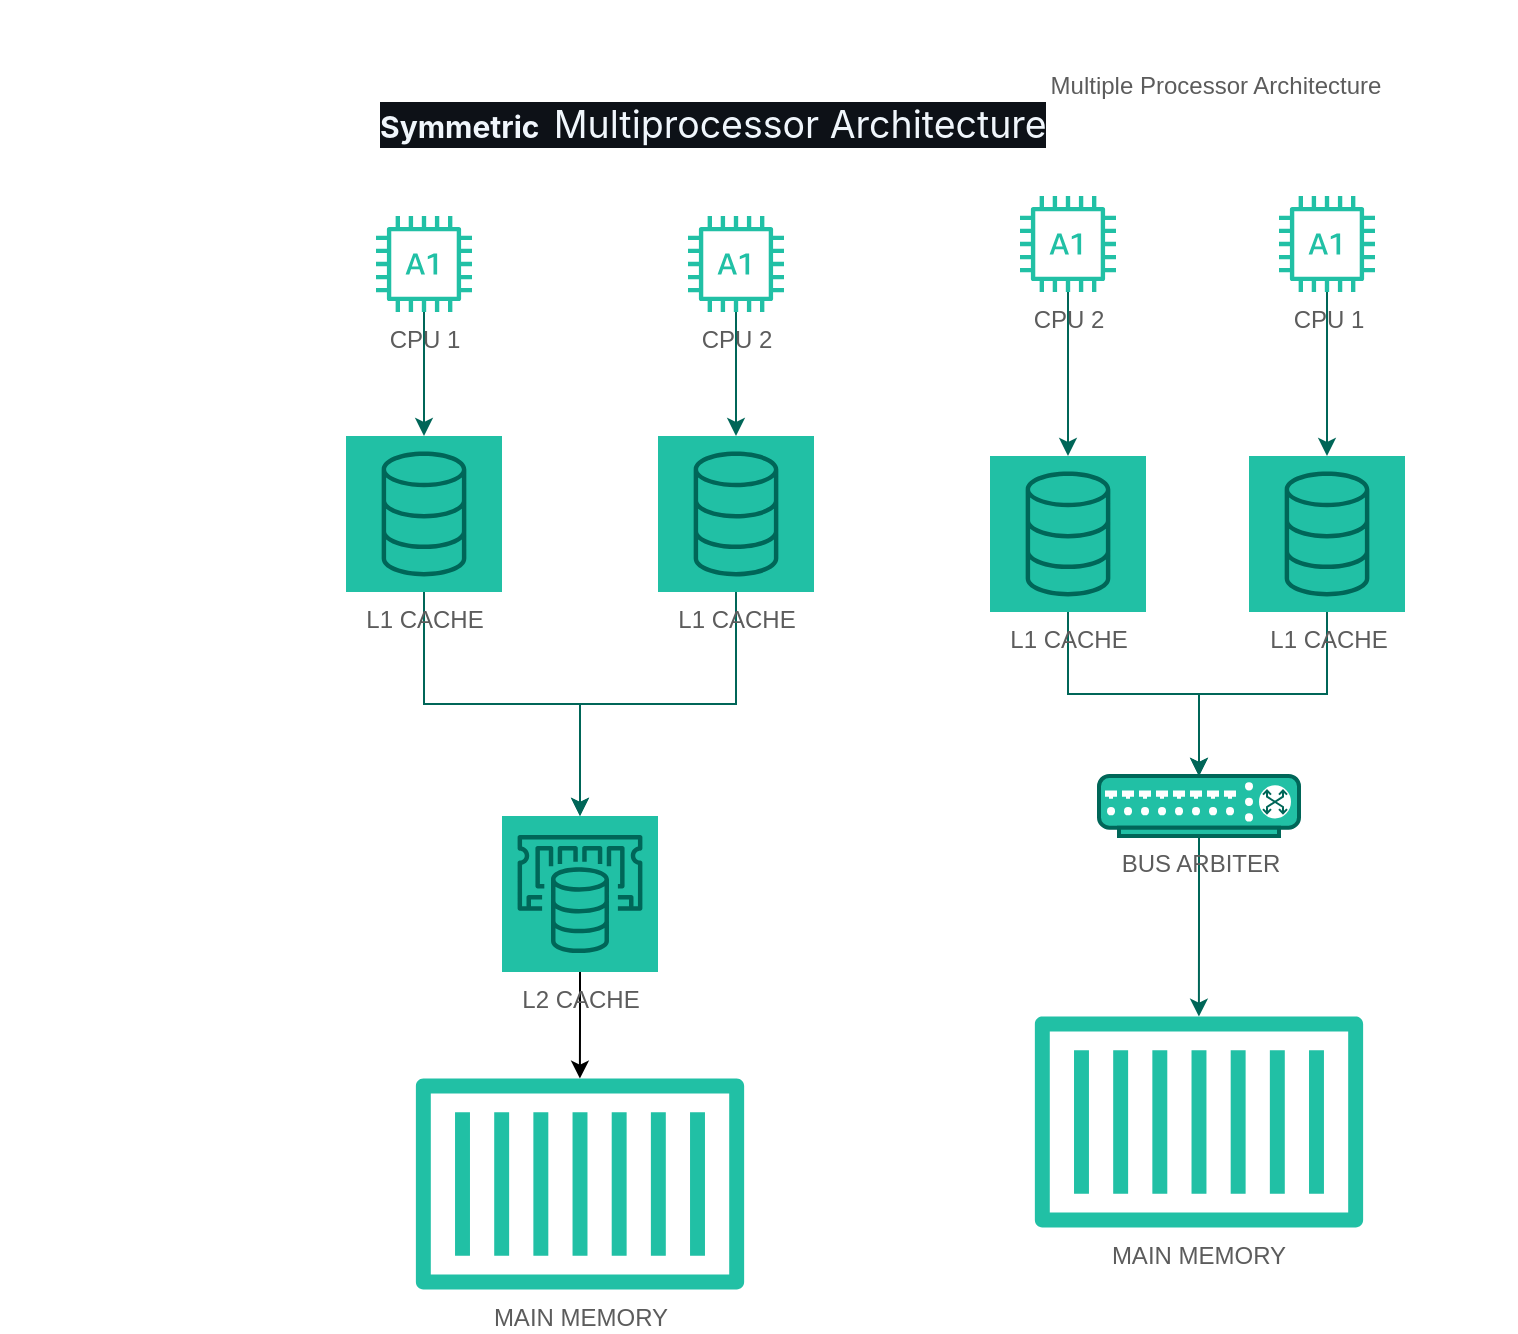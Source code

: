 <mxfile version="26.2.14" pages="2">
  <diagram id="multiple" name="Multiple Processor">
    <mxGraphModel dx="216944" dy="164416" grid="1" gridSize="10" guides="1" tooltips="1" connect="1" arrows="1" fold="1" page="1" pageScale="1" pageWidth="827" pageHeight="1169" background="#ffffff" math="0" shadow="0">
      <root>
        <mxCell id="0" />
        <mxCell id="1" parent="0" />
        <mxCell id="e3" style="edgeStyle=orthogonalEdgeStyle;rounded=0;orthogonalLoop=1;jettySize=auto;html=1;strokeWidth=2;labelBackgroundColor=none;fontColor=default;strokeColor=#006658;" parent="1" edge="1" />
        <mxCell id="e4" style="edgeStyle=orthogonalEdgeStyle;rounded=0;orthogonalLoop=1;jettySize=auto;html=1;strokeWidth=2;labelBackgroundColor=none;fontColor=default;strokeColor=#006658;" parent="1" edge="1" />
        <mxCell id="pY9dKkDfKO8j8wuuliKk-34" value="" style="edgeStyle=orthogonalEdgeStyle;rounded=0;orthogonalLoop=1;jettySize=auto;html=1;strokeColor=#006658;fontColor=default;labelBackgroundColor=none;" parent="1" source="pY9dKkDfKO8j8wuuliKk-9" target="pY9dKkDfKO8j8wuuliKk-33" edge="1">
          <mxGeometry relative="1" as="geometry" />
        </mxCell>
        <mxCell id="pY9dKkDfKO8j8wuuliKk-9" value="BUS ARBITER" style="verticalAlign=top;verticalLabelPosition=bottom;labelPosition=center;align=center;html=1;outlineConnect=0;gradientDirection=north;strokeWidth=2;shape=mxgraph.networks.switch;labelBackgroundColor=none;fillColor=#21C0A5;strokeColor=#006658;fontColor=#5C5C5C;" parent="1" vertex="1">
          <mxGeometry x="541.5" y="380" width="100" height="30" as="geometry" />
        </mxCell>
        <mxCell id="pY9dKkDfKO8j8wuuliKk-14" value="Multiple Processor Architecture" style="text;strokeColor=none;align=center;fillColor=none;html=1;verticalAlign=middle;whiteSpace=wrap;rounded=0;fontColor=#5C5C5C;labelBackgroundColor=none;" parent="1" vertex="1">
          <mxGeometry x="450" y="20" width="300" height="30" as="geometry" />
        </mxCell>
        <mxCell id="pY9dKkDfKO8j8wuuliKk-22" value="&lt;h3 style=&quot;box-sizing: border-box; margin-top: 24px; margin-bottom: 16px; font-size: 1.25em; line-height: 1.25; color: rgb(240, 246, 252); font-family: -apple-system, BlinkMacSystemFont, &amp;quot;Segoe UI&amp;quot;, &amp;quot;Noto Sans&amp;quot;, Helvetica, Arial, sans-serif, &amp;quot;Apple Color Emoji&amp;quot;, &amp;quot;Segoe UI Emoji&amp;quot;; text-wrap-mode: wrap; background-color: rgb(13, 17, 23);&quot; dir=&quot;auto&quot; class=&quot;heading-element&quot; tabindex=&quot;-1&quot;&gt;&lt;span style=&quot;box-sizing: border-box;&quot;&gt;Symmetric&amp;nbsp;&amp;nbsp;&lt;/span&gt;&lt;span style=&quot;background-color: light-dark(rgb(13, 17, 23), rgb(220, 223, 229)); color: light-dark(rgb(240, 246, 252), rgb(22, 27, 33)); font-size: 1.25em; font-weight: normal;&quot;&gt;Multiprocessor Architecture&lt;/span&gt;&lt;/h3&gt;" style="text;html=1;align=left;verticalAlign=middle;resizable=0;points=[];autosize=1;strokeColor=none;fillColor=none;fontColor=#5C5C5C;labelBackgroundColor=none;" parent="1" vertex="1">
          <mxGeometry x="180" y="10" width="340" height="80" as="geometry" />
        </mxCell>
        <mxCell id="pY9dKkDfKO8j8wuuliKk-30" value="" style="edgeStyle=orthogonalEdgeStyle;rounded=0;orthogonalLoop=1;jettySize=auto;html=1;strokeColor=#006658;fontColor=default;labelBackgroundColor=none;" parent="1" source="pY9dKkDfKO8j8wuuliKk-23" target="pY9dKkDfKO8j8wuuliKk-27" edge="1">
          <mxGeometry relative="1" as="geometry" />
        </mxCell>
        <mxCell id="pY9dKkDfKO8j8wuuliKk-23" value="CPU 2" style="sketch=0;outlineConnect=0;fontColor=#5C5C5C;fillColor=#21C0A5;strokeColor=none;dashed=0;verticalLabelPosition=bottom;verticalAlign=top;align=center;html=1;fontSize=12;fontStyle=0;aspect=fixed;pointerEvents=1;shape=mxgraph.aws4.a1_instance;labelBackgroundColor=none;" parent="1" vertex="1">
          <mxGeometry x="502" y="90" width="48" height="48" as="geometry" />
        </mxCell>
        <mxCell id="pY9dKkDfKO8j8wuuliKk-29" value="" style="edgeStyle=orthogonalEdgeStyle;rounded=0;orthogonalLoop=1;jettySize=auto;html=1;strokeColor=#006658;fontColor=default;labelBackgroundColor=none;" parent="1" source="pY9dKkDfKO8j8wuuliKk-24" target="pY9dKkDfKO8j8wuuliKk-28" edge="1">
          <mxGeometry relative="1" as="geometry" />
        </mxCell>
        <mxCell id="pY9dKkDfKO8j8wuuliKk-24" value="CPU 1" style="sketch=0;outlineConnect=0;fontColor=#5C5C5C;fillColor=#21C0A5;strokeColor=none;dashed=0;verticalLabelPosition=bottom;verticalAlign=top;align=center;html=1;fontSize=12;fontStyle=0;aspect=fixed;pointerEvents=1;shape=mxgraph.aws4.a1_instance;labelBackgroundColor=none;" parent="1" vertex="1">
          <mxGeometry x="631.5" y="90.0" width="48" height="48" as="geometry" />
        </mxCell>
        <mxCell id="pY9dKkDfKO8j8wuuliKk-31" value="" style="edgeStyle=orthogonalEdgeStyle;rounded=0;orthogonalLoop=1;jettySize=auto;html=1;strokeColor=#006658;fontColor=default;labelBackgroundColor=none;" parent="1" source="pY9dKkDfKO8j8wuuliKk-27" target="pY9dKkDfKO8j8wuuliKk-9" edge="1">
          <mxGeometry relative="1" as="geometry" />
        </mxCell>
        <mxCell id="pY9dKkDfKO8j8wuuliKk-27" value="L1 CACHE" style="sketch=0;points=[[0,0,0],[0.25,0,0],[0.5,0,0],[0.75,0,0],[1,0,0],[0,1,0],[0.25,1,0],[0.5,1,0],[0.75,1,0],[1,1,0],[0,0.25,0],[0,0.5,0],[0,0.75,0],[1,0.25,0],[1,0.5,0],[1,0.75,0]];outlineConnect=0;fontColor=#5C5C5C;fillColor=#21C0A5;strokeColor=#006658;dashed=0;verticalLabelPosition=bottom;verticalAlign=top;align=center;html=1;fontSize=12;fontStyle=0;aspect=fixed;shape=mxgraph.aws4.resourceIcon;resIcon=mxgraph.aws4.database;labelBackgroundColor=none;" parent="1" vertex="1">
          <mxGeometry x="487" y="220" width="78" height="78" as="geometry" />
        </mxCell>
        <mxCell id="pY9dKkDfKO8j8wuuliKk-32" value="" style="edgeStyle=orthogonalEdgeStyle;rounded=0;orthogonalLoop=1;jettySize=auto;html=1;strokeColor=#006658;fontColor=default;labelBackgroundColor=none;" parent="1" source="pY9dKkDfKO8j8wuuliKk-28" target="pY9dKkDfKO8j8wuuliKk-9" edge="1">
          <mxGeometry relative="1" as="geometry" />
        </mxCell>
        <mxCell id="pY9dKkDfKO8j8wuuliKk-28" value="L1 CACHE" style="sketch=0;points=[[0,0,0],[0.25,0,0],[0.5,0,0],[0.75,0,0],[1,0,0],[0,1,0],[0.25,1,0],[0.5,1,0],[0.75,1,0],[1,1,0],[0,0.25,0],[0,0.5,0],[0,0.75,0],[1,0.25,0],[1,0.5,0],[1,0.75,0]];outlineConnect=0;fontColor=#5C5C5C;fillColor=#21C0A5;strokeColor=#006658;dashed=0;verticalLabelPosition=bottom;verticalAlign=top;align=center;html=1;fontSize=12;fontStyle=0;aspect=fixed;shape=mxgraph.aws4.resourceIcon;resIcon=mxgraph.aws4.database;labelBackgroundColor=none;" parent="1" vertex="1">
          <mxGeometry x="616.5" y="220" width="78" height="78" as="geometry" />
        </mxCell>
        <mxCell id="pY9dKkDfKO8j8wuuliKk-33" value="MAIN MEMORY" style="sketch=0;outlineConnect=0;fontColor=#5C5C5C;fillColor=#21C0A5;strokeColor=none;dashed=0;verticalLabelPosition=bottom;verticalAlign=top;align=center;html=1;fontSize=12;fontStyle=0;aspect=fixed;pointerEvents=1;shape=mxgraph.aws4.container_1;labelBackgroundColor=none;" parent="1" vertex="1">
          <mxGeometry x="509.43" y="500" width="164.13" height="106" as="geometry" />
        </mxCell>
        <mxCell id="pY9dKkDfKO8j8wuuliKk-40" value="" style="edgeStyle=orthogonalEdgeStyle;rounded=0;orthogonalLoop=1;jettySize=auto;html=1;strokeColor=#006658;fontColor=default;labelBackgroundColor=none;" parent="1" source="pY9dKkDfKO8j8wuuliKk-35" target="pY9dKkDfKO8j8wuuliKk-37" edge="1">
          <mxGeometry relative="1" as="geometry" />
        </mxCell>
        <mxCell id="pY9dKkDfKO8j8wuuliKk-35" value="CPU 1" style="sketch=0;outlineConnect=0;fontColor=#5C5C5C;fillColor=#21C0A5;strokeColor=none;dashed=0;verticalLabelPosition=bottom;verticalAlign=top;align=center;html=1;fontSize=12;fontStyle=0;aspect=fixed;pointerEvents=1;shape=mxgraph.aws4.a1_instance;labelBackgroundColor=none;" parent="1" vertex="1">
          <mxGeometry x="180" y="100" width="48" height="48" as="geometry" />
        </mxCell>
        <mxCell id="pY9dKkDfKO8j8wuuliKk-39" value="" style="edgeStyle=orthogonalEdgeStyle;rounded=0;orthogonalLoop=1;jettySize=auto;html=1;strokeColor=#006658;fontColor=default;labelBackgroundColor=none;" parent="1" source="pY9dKkDfKO8j8wuuliKk-36" target="pY9dKkDfKO8j8wuuliKk-38" edge="1">
          <mxGeometry relative="1" as="geometry" />
        </mxCell>
        <mxCell id="pY9dKkDfKO8j8wuuliKk-36" value="CPU 2" style="sketch=0;outlineConnect=0;fontColor=#5C5C5C;fillColor=#21C0A5;strokeColor=none;dashed=0;verticalLabelPosition=bottom;verticalAlign=top;align=center;html=1;fontSize=12;fontStyle=0;aspect=fixed;pointerEvents=1;shape=mxgraph.aws4.a1_instance;labelBackgroundColor=none;" parent="1" vertex="1">
          <mxGeometry x="336" y="100" width="48" height="48" as="geometry" />
        </mxCell>
        <mxCell id="pY9dKkDfKO8j8wuuliKk-42" value="" style="edgeStyle=orthogonalEdgeStyle;rounded=0;orthogonalLoop=1;jettySize=auto;html=1;strokeColor=#006658;fontColor=default;labelBackgroundColor=none;" parent="1" source="pY9dKkDfKO8j8wuuliKk-37" target="pY9dKkDfKO8j8wuuliKk-41" edge="1">
          <mxGeometry relative="1" as="geometry" />
        </mxCell>
        <mxCell id="pY9dKkDfKO8j8wuuliKk-37" value="L1 CACHE" style="sketch=0;points=[[0,0,0],[0.25,0,0],[0.5,0,0],[0.75,0,0],[1,0,0],[0,1,0],[0.25,1,0],[0.5,1,0],[0.75,1,0],[1,1,0],[0,0.25,0],[0,0.5,0],[0,0.75,0],[1,0.25,0],[1,0.5,0],[1,0.75,0]];outlineConnect=0;fontColor=#5C5C5C;fillColor=#21C0A5;strokeColor=#006658;dashed=0;verticalLabelPosition=bottom;verticalAlign=top;align=center;html=1;fontSize=12;fontStyle=0;aspect=fixed;shape=mxgraph.aws4.resourceIcon;resIcon=mxgraph.aws4.database;labelBackgroundColor=none;" parent="1" vertex="1">
          <mxGeometry x="165" y="210" width="78" height="78" as="geometry" />
        </mxCell>
        <mxCell id="pY9dKkDfKO8j8wuuliKk-43" value="" style="edgeStyle=orthogonalEdgeStyle;rounded=0;orthogonalLoop=1;jettySize=auto;html=1;strokeColor=#006658;fontColor=default;labelBackgroundColor=none;" parent="1" source="pY9dKkDfKO8j8wuuliKk-38" target="pY9dKkDfKO8j8wuuliKk-41" edge="1">
          <mxGeometry relative="1" as="geometry" />
        </mxCell>
        <mxCell id="pY9dKkDfKO8j8wuuliKk-38" value="L1 CACHE" style="sketch=0;points=[[0,0,0],[0.25,0,0],[0.5,0,0],[0.75,0,0],[1,0,0],[0,1,0],[0.25,1,0],[0.5,1,0],[0.75,1,0],[1,1,0],[0,0.25,0],[0,0.5,0],[0,0.75,0],[1,0.25,0],[1,0.5,0],[1,0.75,0]];outlineConnect=0;fontColor=#5C5C5C;fillColor=#21C0A5;strokeColor=#006658;dashed=0;verticalLabelPosition=bottom;verticalAlign=top;align=center;html=1;fontSize=12;fontStyle=0;aspect=fixed;shape=mxgraph.aws4.resourceIcon;resIcon=mxgraph.aws4.database;labelBackgroundColor=none;" parent="1" vertex="1">
          <mxGeometry x="321" y="210" width="78" height="78" as="geometry" />
        </mxCell>
        <mxCell id="RNUNVljvkvDRX9FPwV5x-48" value="" style="edgeStyle=orthogonalEdgeStyle;rounded=0;orthogonalLoop=1;jettySize=auto;html=1;" edge="1" parent="1" source="pY9dKkDfKO8j8wuuliKk-41" target="RNUNVljvkvDRX9FPwV5x-47">
          <mxGeometry relative="1" as="geometry" />
        </mxCell>
        <mxCell id="pY9dKkDfKO8j8wuuliKk-41" value="L2 CACHE" style="sketch=0;points=[[0,0,0],[0.25,0,0],[0.5,0,0],[0.75,0,0],[1,0,0],[0,1,0],[0.25,1,0],[0.5,1,0],[0.75,1,0],[1,1,0],[0,0.25,0],[0,0.5,0],[0,0.75,0],[1,0.25,0],[1,0.5,0],[1,0.75,0]];outlineConnect=0;fontColor=#5C5C5C;fillColor=#21C0A5;strokeColor=#006658;dashed=0;verticalLabelPosition=bottom;verticalAlign=top;align=center;html=1;fontSize=12;fontStyle=0;aspect=fixed;shape=mxgraph.aws4.resourceIcon;resIcon=mxgraph.aws4.elasticache;labelBackgroundColor=none;" parent="1" vertex="1">
          <mxGeometry x="243" y="400" width="78" height="78" as="geometry" />
        </mxCell>
        <mxCell id="RNUNVljvkvDRX9FPwV5x-47" value="MAIN MEMORY" style="sketch=0;outlineConnect=0;fontColor=#5C5C5C;fillColor=#21C0A5;strokeColor=none;dashed=0;verticalLabelPosition=bottom;verticalAlign=top;align=center;html=1;fontSize=12;fontStyle=0;aspect=fixed;pointerEvents=1;shape=mxgraph.aws4.container_1;labelBackgroundColor=none;" vertex="1" parent="1">
          <mxGeometry x="199.94" y="531" width="164.13" height="106" as="geometry" />
        </mxCell>
      </root>
    </mxGraphModel>
  </diagram>
  <diagram id="symmetric" name="Symmetric Multiprocessor">
    <mxGraphModel dx="1000" dy="600" grid="1" gridSize="10" guides="1" tooltips="1" connect="1" arrows="1" fold="1" page="1" pageScale="1" pageWidth="827" pageHeight="1169" background="#ffffff">
      <root>
        <mxCell id="0" />
        <mxCell id="1" parent="0" />
        <!-- CPUs with private L1 -->
        <mxCell id="cp1" value="CPU 1" style="rounded=1;whiteSpace=wrap;html=1;fillColor=#dae8fc;strokeColor=#6c8ebf;" vertex="1" parent="1">
          <mxGeometry x="100" y="60" width="100" height="50" as="geometry" />
        </mxCell>
        <mxCell id="c1l1" value="L1 Cache" style="ellipse;whiteSpace=wrap;html=1;fillColor=#fff2cc;strokeColor=#d6b656;" vertex="1" parent="1">
          <mxGeometry x="115" y="120" width="70" height="30" as="geometry" />
        </mxCell>
        <mxCell id="cp2" value="CPU 2" style="rounded=1;whiteSpace=wrap;html=1;fillColor=#dae8fc;strokeColor=#6c8ebf;" vertex="1" parent="1">
          <mxGeometry x="260" y="60" width="100" height="50" as="geometry" />
        </mxCell>
        <mxCell id="c2l1" value="L1 Cache" style="ellipse;whiteSpace=wrap;html=1;fillColor=#fff2cc;strokeColor=#d6b656;" vertex="1" parent="1">
          <mxGeometry x="275" y="120" width="70" height="30" as="geometry" />
        </mxCell>
        <!-- Shared L2 Cache -->
        <mxCell id="l2" value="Shared L2 Cache" style="rectangle;whiteSpace=wrap;html=1;fillColor=#f8cecc;strokeColor=#b85450;" vertex="1" parent="1">
          <mxGeometry x="180" y="180" width="120" height="50" as="geometry" />
        </mxCell>
        <!-- Crossbar Switch -->
        <mxCell id="xb" value="Crossbar" style="rectangle;whiteSpace=wrap;html=1;fillColor=#d5e8d4;strokeColor=#82b366;fontSize=10;" vertex="1" parent="1">
          <mxGeometry x="180" y="250" width="120" height="40" as="geometry" />
        </mxCell>
        <!-- Main Memory -->
        <mxCell id="mm" value="Main Memory" style="rectangle;whiteSpace=wrap;html=1;fillColor=#f5f5f5;strokeColor=#999999;" vertex="1" parent="1">
          <mxGeometry x="180" y="310" width="120" height="60" as="geometry" />
        </mxCell>
        <!-- Connections -->
        <mxCell id="e1s" style="edgeStyle=orthogonalEdgeStyle;html=1;strokeWidth=2;" edge="1" parent="1" source="cp1" target="c1l1" />
        <mxCell id="e2s" style="edgeStyle=orthogonalEdgeStyle;html=1;strokeWidth=2;" edge="1" parent="1" source="cp2" target="c2l1" />
        <mxCell id="e3s" style="edgeStyle=orthogonalEdgeStyle;html=1;strokeWidth=2;" edge="1" parent="1" source="c1l1" target="l2" />
        <mxCell id="e4s" style="edgeStyle=orthogonalEdgeStyle;html=1;strokeWidth=2;" edge="1" parent="1" source="c2l1" target="l2" />
        <mxCell id="e5s" style="edgeStyle=orthogonalEdgeStyle;html=1;strokeWidth=2;" edge="1" parent="1" source="l2" target="xb" />
        <mxCell id="e6s" style="edgeStyle=orthogonalEdgeStyle;html=1;strokeWidth=2;" edge="1" parent="1" source="xb" target="mm" />
      </root>
    </mxGraphModel>
  </diagram>
</mxfile>
